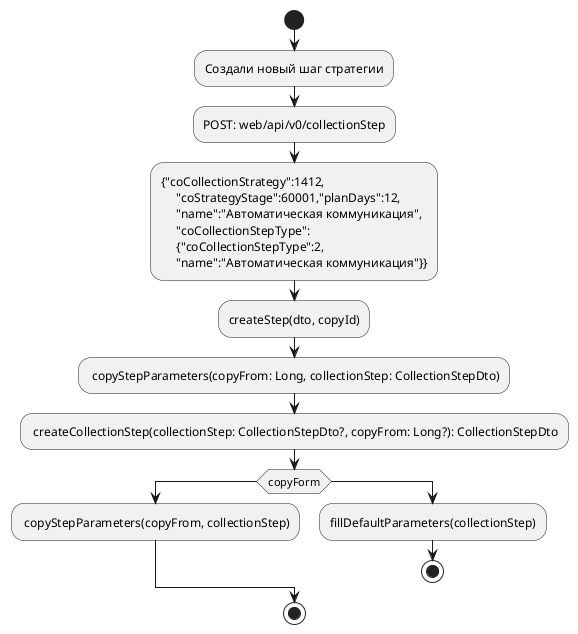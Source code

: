 @startuml
'https://plantuml.com/activity-diagram-beta

start
:Создали новый шаг стратегии;

:POST: web/api/v0/collectionStep;
:{"coCollectionStrategy":1412,
     "coStrategyStage":60001,"planDays":12,
     "name":"Автоматическая коммуникация",
     "coCollectionStepType":
     {"coCollectionStepType":2,
     "name":"Автоматическая коммуникация"}};

:createStep(dto, copyId);
: copyStepParameters(copyFrom: Long, collectionStep: CollectionStepDto);
: createCollectionStep(collectionStep: CollectionStepDto?, copyFrom: Long?): CollectionStepDto;

if (copyForm) then
    : copyStepParameters(copyFrom, collectionStep);
    else
    :fillDefaultParameters(collectionStep);
    stop
endif
stop

@enduml
